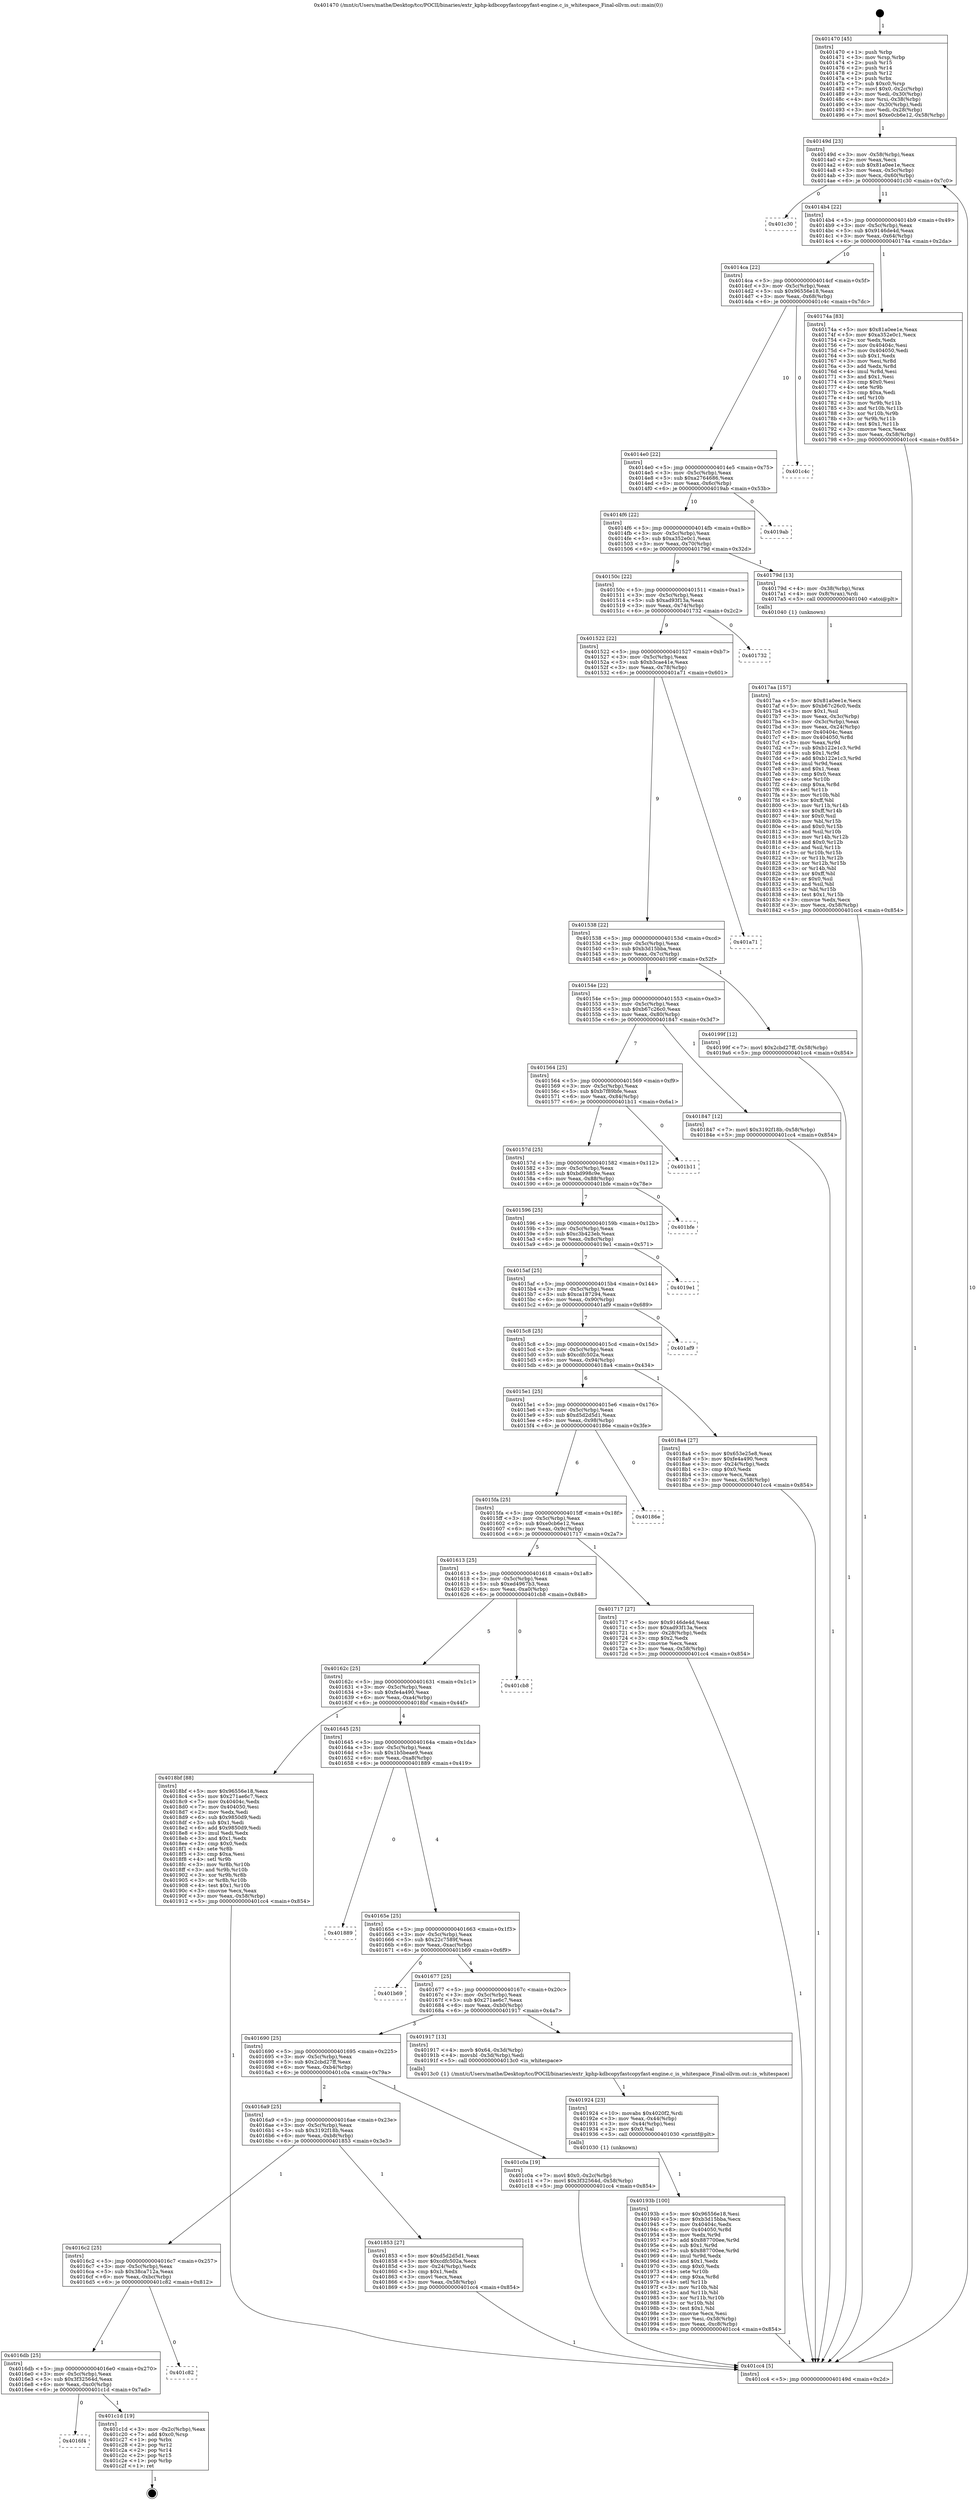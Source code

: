 digraph "0x401470" {
  label = "0x401470 (/mnt/c/Users/mathe/Desktop/tcc/POCII/binaries/extr_kphp-kdbcopyfastcopyfast-engine.c_is_whitespace_Final-ollvm.out::main(0))"
  labelloc = "t"
  node[shape=record]

  Entry [label="",width=0.3,height=0.3,shape=circle,fillcolor=black,style=filled]
  "0x40149d" [label="{
     0x40149d [23]\l
     | [instrs]\l
     &nbsp;&nbsp;0x40149d \<+3\>: mov -0x58(%rbp),%eax\l
     &nbsp;&nbsp;0x4014a0 \<+2\>: mov %eax,%ecx\l
     &nbsp;&nbsp;0x4014a2 \<+6\>: sub $0x81a0ee1e,%ecx\l
     &nbsp;&nbsp;0x4014a8 \<+3\>: mov %eax,-0x5c(%rbp)\l
     &nbsp;&nbsp;0x4014ab \<+3\>: mov %ecx,-0x60(%rbp)\l
     &nbsp;&nbsp;0x4014ae \<+6\>: je 0000000000401c30 \<main+0x7c0\>\l
  }"]
  "0x401c30" [label="{
     0x401c30\l
  }", style=dashed]
  "0x4014b4" [label="{
     0x4014b4 [22]\l
     | [instrs]\l
     &nbsp;&nbsp;0x4014b4 \<+5\>: jmp 00000000004014b9 \<main+0x49\>\l
     &nbsp;&nbsp;0x4014b9 \<+3\>: mov -0x5c(%rbp),%eax\l
     &nbsp;&nbsp;0x4014bc \<+5\>: sub $0x9146de4d,%eax\l
     &nbsp;&nbsp;0x4014c1 \<+3\>: mov %eax,-0x64(%rbp)\l
     &nbsp;&nbsp;0x4014c4 \<+6\>: je 000000000040174a \<main+0x2da\>\l
  }"]
  Exit [label="",width=0.3,height=0.3,shape=circle,fillcolor=black,style=filled,peripheries=2]
  "0x40174a" [label="{
     0x40174a [83]\l
     | [instrs]\l
     &nbsp;&nbsp;0x40174a \<+5\>: mov $0x81a0ee1e,%eax\l
     &nbsp;&nbsp;0x40174f \<+5\>: mov $0xa352e0c1,%ecx\l
     &nbsp;&nbsp;0x401754 \<+2\>: xor %edx,%edx\l
     &nbsp;&nbsp;0x401756 \<+7\>: mov 0x40404c,%esi\l
     &nbsp;&nbsp;0x40175d \<+7\>: mov 0x404050,%edi\l
     &nbsp;&nbsp;0x401764 \<+3\>: sub $0x1,%edx\l
     &nbsp;&nbsp;0x401767 \<+3\>: mov %esi,%r8d\l
     &nbsp;&nbsp;0x40176a \<+3\>: add %edx,%r8d\l
     &nbsp;&nbsp;0x40176d \<+4\>: imul %r8d,%esi\l
     &nbsp;&nbsp;0x401771 \<+3\>: and $0x1,%esi\l
     &nbsp;&nbsp;0x401774 \<+3\>: cmp $0x0,%esi\l
     &nbsp;&nbsp;0x401777 \<+4\>: sete %r9b\l
     &nbsp;&nbsp;0x40177b \<+3\>: cmp $0xa,%edi\l
     &nbsp;&nbsp;0x40177e \<+4\>: setl %r10b\l
     &nbsp;&nbsp;0x401782 \<+3\>: mov %r9b,%r11b\l
     &nbsp;&nbsp;0x401785 \<+3\>: and %r10b,%r11b\l
     &nbsp;&nbsp;0x401788 \<+3\>: xor %r10b,%r9b\l
     &nbsp;&nbsp;0x40178b \<+3\>: or %r9b,%r11b\l
     &nbsp;&nbsp;0x40178e \<+4\>: test $0x1,%r11b\l
     &nbsp;&nbsp;0x401792 \<+3\>: cmovne %ecx,%eax\l
     &nbsp;&nbsp;0x401795 \<+3\>: mov %eax,-0x58(%rbp)\l
     &nbsp;&nbsp;0x401798 \<+5\>: jmp 0000000000401cc4 \<main+0x854\>\l
  }"]
  "0x4014ca" [label="{
     0x4014ca [22]\l
     | [instrs]\l
     &nbsp;&nbsp;0x4014ca \<+5\>: jmp 00000000004014cf \<main+0x5f\>\l
     &nbsp;&nbsp;0x4014cf \<+3\>: mov -0x5c(%rbp),%eax\l
     &nbsp;&nbsp;0x4014d2 \<+5\>: sub $0x96556e18,%eax\l
     &nbsp;&nbsp;0x4014d7 \<+3\>: mov %eax,-0x68(%rbp)\l
     &nbsp;&nbsp;0x4014da \<+6\>: je 0000000000401c4c \<main+0x7dc\>\l
  }"]
  "0x4016f4" [label="{
     0x4016f4\l
  }", style=dashed]
  "0x401c4c" [label="{
     0x401c4c\l
  }", style=dashed]
  "0x4014e0" [label="{
     0x4014e0 [22]\l
     | [instrs]\l
     &nbsp;&nbsp;0x4014e0 \<+5\>: jmp 00000000004014e5 \<main+0x75\>\l
     &nbsp;&nbsp;0x4014e5 \<+3\>: mov -0x5c(%rbp),%eax\l
     &nbsp;&nbsp;0x4014e8 \<+5\>: sub $0xa2764686,%eax\l
     &nbsp;&nbsp;0x4014ed \<+3\>: mov %eax,-0x6c(%rbp)\l
     &nbsp;&nbsp;0x4014f0 \<+6\>: je 00000000004019ab \<main+0x53b\>\l
  }"]
  "0x401c1d" [label="{
     0x401c1d [19]\l
     | [instrs]\l
     &nbsp;&nbsp;0x401c1d \<+3\>: mov -0x2c(%rbp),%eax\l
     &nbsp;&nbsp;0x401c20 \<+7\>: add $0xc0,%rsp\l
     &nbsp;&nbsp;0x401c27 \<+1\>: pop %rbx\l
     &nbsp;&nbsp;0x401c28 \<+2\>: pop %r12\l
     &nbsp;&nbsp;0x401c2a \<+2\>: pop %r14\l
     &nbsp;&nbsp;0x401c2c \<+2\>: pop %r15\l
     &nbsp;&nbsp;0x401c2e \<+1\>: pop %rbp\l
     &nbsp;&nbsp;0x401c2f \<+1\>: ret\l
  }"]
  "0x4019ab" [label="{
     0x4019ab\l
  }", style=dashed]
  "0x4014f6" [label="{
     0x4014f6 [22]\l
     | [instrs]\l
     &nbsp;&nbsp;0x4014f6 \<+5\>: jmp 00000000004014fb \<main+0x8b\>\l
     &nbsp;&nbsp;0x4014fb \<+3\>: mov -0x5c(%rbp),%eax\l
     &nbsp;&nbsp;0x4014fe \<+5\>: sub $0xa352e0c1,%eax\l
     &nbsp;&nbsp;0x401503 \<+3\>: mov %eax,-0x70(%rbp)\l
     &nbsp;&nbsp;0x401506 \<+6\>: je 000000000040179d \<main+0x32d\>\l
  }"]
  "0x4016db" [label="{
     0x4016db [25]\l
     | [instrs]\l
     &nbsp;&nbsp;0x4016db \<+5\>: jmp 00000000004016e0 \<main+0x270\>\l
     &nbsp;&nbsp;0x4016e0 \<+3\>: mov -0x5c(%rbp),%eax\l
     &nbsp;&nbsp;0x4016e3 \<+5\>: sub $0x3f32564d,%eax\l
     &nbsp;&nbsp;0x4016e8 \<+6\>: mov %eax,-0xc0(%rbp)\l
     &nbsp;&nbsp;0x4016ee \<+6\>: je 0000000000401c1d \<main+0x7ad\>\l
  }"]
  "0x40179d" [label="{
     0x40179d [13]\l
     | [instrs]\l
     &nbsp;&nbsp;0x40179d \<+4\>: mov -0x38(%rbp),%rax\l
     &nbsp;&nbsp;0x4017a1 \<+4\>: mov 0x8(%rax),%rdi\l
     &nbsp;&nbsp;0x4017a5 \<+5\>: call 0000000000401040 \<atoi@plt\>\l
     | [calls]\l
     &nbsp;&nbsp;0x401040 \{1\} (unknown)\l
  }"]
  "0x40150c" [label="{
     0x40150c [22]\l
     | [instrs]\l
     &nbsp;&nbsp;0x40150c \<+5\>: jmp 0000000000401511 \<main+0xa1\>\l
     &nbsp;&nbsp;0x401511 \<+3\>: mov -0x5c(%rbp),%eax\l
     &nbsp;&nbsp;0x401514 \<+5\>: sub $0xad93f13a,%eax\l
     &nbsp;&nbsp;0x401519 \<+3\>: mov %eax,-0x74(%rbp)\l
     &nbsp;&nbsp;0x40151c \<+6\>: je 0000000000401732 \<main+0x2c2\>\l
  }"]
  "0x401c82" [label="{
     0x401c82\l
  }", style=dashed]
  "0x401732" [label="{
     0x401732\l
  }", style=dashed]
  "0x401522" [label="{
     0x401522 [22]\l
     | [instrs]\l
     &nbsp;&nbsp;0x401522 \<+5\>: jmp 0000000000401527 \<main+0xb7\>\l
     &nbsp;&nbsp;0x401527 \<+3\>: mov -0x5c(%rbp),%eax\l
     &nbsp;&nbsp;0x40152a \<+5\>: sub $0xb3cae41e,%eax\l
     &nbsp;&nbsp;0x40152f \<+3\>: mov %eax,-0x78(%rbp)\l
     &nbsp;&nbsp;0x401532 \<+6\>: je 0000000000401a71 \<main+0x601\>\l
  }"]
  "0x40193b" [label="{
     0x40193b [100]\l
     | [instrs]\l
     &nbsp;&nbsp;0x40193b \<+5\>: mov $0x96556e18,%esi\l
     &nbsp;&nbsp;0x401940 \<+5\>: mov $0xb3d15bba,%ecx\l
     &nbsp;&nbsp;0x401945 \<+7\>: mov 0x40404c,%edx\l
     &nbsp;&nbsp;0x40194c \<+8\>: mov 0x404050,%r8d\l
     &nbsp;&nbsp;0x401954 \<+3\>: mov %edx,%r9d\l
     &nbsp;&nbsp;0x401957 \<+7\>: add $0x887700ee,%r9d\l
     &nbsp;&nbsp;0x40195e \<+4\>: sub $0x1,%r9d\l
     &nbsp;&nbsp;0x401962 \<+7\>: sub $0x887700ee,%r9d\l
     &nbsp;&nbsp;0x401969 \<+4\>: imul %r9d,%edx\l
     &nbsp;&nbsp;0x40196d \<+3\>: and $0x1,%edx\l
     &nbsp;&nbsp;0x401970 \<+3\>: cmp $0x0,%edx\l
     &nbsp;&nbsp;0x401973 \<+4\>: sete %r10b\l
     &nbsp;&nbsp;0x401977 \<+4\>: cmp $0xa,%r8d\l
     &nbsp;&nbsp;0x40197b \<+4\>: setl %r11b\l
     &nbsp;&nbsp;0x40197f \<+3\>: mov %r10b,%bl\l
     &nbsp;&nbsp;0x401982 \<+3\>: and %r11b,%bl\l
     &nbsp;&nbsp;0x401985 \<+3\>: xor %r11b,%r10b\l
     &nbsp;&nbsp;0x401988 \<+3\>: or %r10b,%bl\l
     &nbsp;&nbsp;0x40198b \<+3\>: test $0x1,%bl\l
     &nbsp;&nbsp;0x40198e \<+3\>: cmovne %ecx,%esi\l
     &nbsp;&nbsp;0x401991 \<+3\>: mov %esi,-0x58(%rbp)\l
     &nbsp;&nbsp;0x401994 \<+6\>: mov %eax,-0xc8(%rbp)\l
     &nbsp;&nbsp;0x40199a \<+5\>: jmp 0000000000401cc4 \<main+0x854\>\l
  }"]
  "0x401a71" [label="{
     0x401a71\l
  }", style=dashed]
  "0x401538" [label="{
     0x401538 [22]\l
     | [instrs]\l
     &nbsp;&nbsp;0x401538 \<+5\>: jmp 000000000040153d \<main+0xcd\>\l
     &nbsp;&nbsp;0x40153d \<+3\>: mov -0x5c(%rbp),%eax\l
     &nbsp;&nbsp;0x401540 \<+5\>: sub $0xb3d15bba,%eax\l
     &nbsp;&nbsp;0x401545 \<+3\>: mov %eax,-0x7c(%rbp)\l
     &nbsp;&nbsp;0x401548 \<+6\>: je 000000000040199f \<main+0x52f\>\l
  }"]
  "0x401924" [label="{
     0x401924 [23]\l
     | [instrs]\l
     &nbsp;&nbsp;0x401924 \<+10\>: movabs $0x4020f2,%rdi\l
     &nbsp;&nbsp;0x40192e \<+3\>: mov %eax,-0x44(%rbp)\l
     &nbsp;&nbsp;0x401931 \<+3\>: mov -0x44(%rbp),%esi\l
     &nbsp;&nbsp;0x401934 \<+2\>: mov $0x0,%al\l
     &nbsp;&nbsp;0x401936 \<+5\>: call 0000000000401030 \<printf@plt\>\l
     | [calls]\l
     &nbsp;&nbsp;0x401030 \{1\} (unknown)\l
  }"]
  "0x40199f" [label="{
     0x40199f [12]\l
     | [instrs]\l
     &nbsp;&nbsp;0x40199f \<+7\>: movl $0x2cbd27ff,-0x58(%rbp)\l
     &nbsp;&nbsp;0x4019a6 \<+5\>: jmp 0000000000401cc4 \<main+0x854\>\l
  }"]
  "0x40154e" [label="{
     0x40154e [22]\l
     | [instrs]\l
     &nbsp;&nbsp;0x40154e \<+5\>: jmp 0000000000401553 \<main+0xe3\>\l
     &nbsp;&nbsp;0x401553 \<+3\>: mov -0x5c(%rbp),%eax\l
     &nbsp;&nbsp;0x401556 \<+5\>: sub $0xb67c26c0,%eax\l
     &nbsp;&nbsp;0x40155b \<+3\>: mov %eax,-0x80(%rbp)\l
     &nbsp;&nbsp;0x40155e \<+6\>: je 0000000000401847 \<main+0x3d7\>\l
  }"]
  "0x4016c2" [label="{
     0x4016c2 [25]\l
     | [instrs]\l
     &nbsp;&nbsp;0x4016c2 \<+5\>: jmp 00000000004016c7 \<main+0x257\>\l
     &nbsp;&nbsp;0x4016c7 \<+3\>: mov -0x5c(%rbp),%eax\l
     &nbsp;&nbsp;0x4016ca \<+5\>: sub $0x38ca712a,%eax\l
     &nbsp;&nbsp;0x4016cf \<+6\>: mov %eax,-0xbc(%rbp)\l
     &nbsp;&nbsp;0x4016d5 \<+6\>: je 0000000000401c82 \<main+0x812\>\l
  }"]
  "0x401847" [label="{
     0x401847 [12]\l
     | [instrs]\l
     &nbsp;&nbsp;0x401847 \<+7\>: movl $0x3192f18b,-0x58(%rbp)\l
     &nbsp;&nbsp;0x40184e \<+5\>: jmp 0000000000401cc4 \<main+0x854\>\l
  }"]
  "0x401564" [label="{
     0x401564 [25]\l
     | [instrs]\l
     &nbsp;&nbsp;0x401564 \<+5\>: jmp 0000000000401569 \<main+0xf9\>\l
     &nbsp;&nbsp;0x401569 \<+3\>: mov -0x5c(%rbp),%eax\l
     &nbsp;&nbsp;0x40156c \<+5\>: sub $0xb7f89bfe,%eax\l
     &nbsp;&nbsp;0x401571 \<+6\>: mov %eax,-0x84(%rbp)\l
     &nbsp;&nbsp;0x401577 \<+6\>: je 0000000000401b11 \<main+0x6a1\>\l
  }"]
  "0x401853" [label="{
     0x401853 [27]\l
     | [instrs]\l
     &nbsp;&nbsp;0x401853 \<+5\>: mov $0xd5d2d5d1,%eax\l
     &nbsp;&nbsp;0x401858 \<+5\>: mov $0xcdfc502a,%ecx\l
     &nbsp;&nbsp;0x40185d \<+3\>: mov -0x24(%rbp),%edx\l
     &nbsp;&nbsp;0x401860 \<+3\>: cmp $0x1,%edx\l
     &nbsp;&nbsp;0x401863 \<+3\>: cmovl %ecx,%eax\l
     &nbsp;&nbsp;0x401866 \<+3\>: mov %eax,-0x58(%rbp)\l
     &nbsp;&nbsp;0x401869 \<+5\>: jmp 0000000000401cc4 \<main+0x854\>\l
  }"]
  "0x401b11" [label="{
     0x401b11\l
  }", style=dashed]
  "0x40157d" [label="{
     0x40157d [25]\l
     | [instrs]\l
     &nbsp;&nbsp;0x40157d \<+5\>: jmp 0000000000401582 \<main+0x112\>\l
     &nbsp;&nbsp;0x401582 \<+3\>: mov -0x5c(%rbp),%eax\l
     &nbsp;&nbsp;0x401585 \<+5\>: sub $0xbd998c9e,%eax\l
     &nbsp;&nbsp;0x40158a \<+6\>: mov %eax,-0x88(%rbp)\l
     &nbsp;&nbsp;0x401590 \<+6\>: je 0000000000401bfe \<main+0x78e\>\l
  }"]
  "0x4016a9" [label="{
     0x4016a9 [25]\l
     | [instrs]\l
     &nbsp;&nbsp;0x4016a9 \<+5\>: jmp 00000000004016ae \<main+0x23e\>\l
     &nbsp;&nbsp;0x4016ae \<+3\>: mov -0x5c(%rbp),%eax\l
     &nbsp;&nbsp;0x4016b1 \<+5\>: sub $0x3192f18b,%eax\l
     &nbsp;&nbsp;0x4016b6 \<+6\>: mov %eax,-0xb8(%rbp)\l
     &nbsp;&nbsp;0x4016bc \<+6\>: je 0000000000401853 \<main+0x3e3\>\l
  }"]
  "0x401bfe" [label="{
     0x401bfe\l
  }", style=dashed]
  "0x401596" [label="{
     0x401596 [25]\l
     | [instrs]\l
     &nbsp;&nbsp;0x401596 \<+5\>: jmp 000000000040159b \<main+0x12b\>\l
     &nbsp;&nbsp;0x40159b \<+3\>: mov -0x5c(%rbp),%eax\l
     &nbsp;&nbsp;0x40159e \<+5\>: sub $0xc3b423eb,%eax\l
     &nbsp;&nbsp;0x4015a3 \<+6\>: mov %eax,-0x8c(%rbp)\l
     &nbsp;&nbsp;0x4015a9 \<+6\>: je 00000000004019e1 \<main+0x571\>\l
  }"]
  "0x401c0a" [label="{
     0x401c0a [19]\l
     | [instrs]\l
     &nbsp;&nbsp;0x401c0a \<+7\>: movl $0x0,-0x2c(%rbp)\l
     &nbsp;&nbsp;0x401c11 \<+7\>: movl $0x3f32564d,-0x58(%rbp)\l
     &nbsp;&nbsp;0x401c18 \<+5\>: jmp 0000000000401cc4 \<main+0x854\>\l
  }"]
  "0x4019e1" [label="{
     0x4019e1\l
  }", style=dashed]
  "0x4015af" [label="{
     0x4015af [25]\l
     | [instrs]\l
     &nbsp;&nbsp;0x4015af \<+5\>: jmp 00000000004015b4 \<main+0x144\>\l
     &nbsp;&nbsp;0x4015b4 \<+3\>: mov -0x5c(%rbp),%eax\l
     &nbsp;&nbsp;0x4015b7 \<+5\>: sub $0xca187294,%eax\l
     &nbsp;&nbsp;0x4015bc \<+6\>: mov %eax,-0x90(%rbp)\l
     &nbsp;&nbsp;0x4015c2 \<+6\>: je 0000000000401af9 \<main+0x689\>\l
  }"]
  "0x401690" [label="{
     0x401690 [25]\l
     | [instrs]\l
     &nbsp;&nbsp;0x401690 \<+5\>: jmp 0000000000401695 \<main+0x225\>\l
     &nbsp;&nbsp;0x401695 \<+3\>: mov -0x5c(%rbp),%eax\l
     &nbsp;&nbsp;0x401698 \<+5\>: sub $0x2cbd27ff,%eax\l
     &nbsp;&nbsp;0x40169d \<+6\>: mov %eax,-0xb4(%rbp)\l
     &nbsp;&nbsp;0x4016a3 \<+6\>: je 0000000000401c0a \<main+0x79a\>\l
  }"]
  "0x401af9" [label="{
     0x401af9\l
  }", style=dashed]
  "0x4015c8" [label="{
     0x4015c8 [25]\l
     | [instrs]\l
     &nbsp;&nbsp;0x4015c8 \<+5\>: jmp 00000000004015cd \<main+0x15d\>\l
     &nbsp;&nbsp;0x4015cd \<+3\>: mov -0x5c(%rbp),%eax\l
     &nbsp;&nbsp;0x4015d0 \<+5\>: sub $0xcdfc502a,%eax\l
     &nbsp;&nbsp;0x4015d5 \<+6\>: mov %eax,-0x94(%rbp)\l
     &nbsp;&nbsp;0x4015db \<+6\>: je 00000000004018a4 \<main+0x434\>\l
  }"]
  "0x401917" [label="{
     0x401917 [13]\l
     | [instrs]\l
     &nbsp;&nbsp;0x401917 \<+4\>: movb $0x64,-0x3d(%rbp)\l
     &nbsp;&nbsp;0x40191b \<+4\>: movsbl -0x3d(%rbp),%edi\l
     &nbsp;&nbsp;0x40191f \<+5\>: call 00000000004013c0 \<is_whitespace\>\l
     | [calls]\l
     &nbsp;&nbsp;0x4013c0 \{1\} (/mnt/c/Users/mathe/Desktop/tcc/POCII/binaries/extr_kphp-kdbcopyfastcopyfast-engine.c_is_whitespace_Final-ollvm.out::is_whitespace)\l
  }"]
  "0x4018a4" [label="{
     0x4018a4 [27]\l
     | [instrs]\l
     &nbsp;&nbsp;0x4018a4 \<+5\>: mov $0x653e25e8,%eax\l
     &nbsp;&nbsp;0x4018a9 \<+5\>: mov $0xfe4a490,%ecx\l
     &nbsp;&nbsp;0x4018ae \<+3\>: mov -0x24(%rbp),%edx\l
     &nbsp;&nbsp;0x4018b1 \<+3\>: cmp $0x0,%edx\l
     &nbsp;&nbsp;0x4018b4 \<+3\>: cmove %ecx,%eax\l
     &nbsp;&nbsp;0x4018b7 \<+3\>: mov %eax,-0x58(%rbp)\l
     &nbsp;&nbsp;0x4018ba \<+5\>: jmp 0000000000401cc4 \<main+0x854\>\l
  }"]
  "0x4015e1" [label="{
     0x4015e1 [25]\l
     | [instrs]\l
     &nbsp;&nbsp;0x4015e1 \<+5\>: jmp 00000000004015e6 \<main+0x176\>\l
     &nbsp;&nbsp;0x4015e6 \<+3\>: mov -0x5c(%rbp),%eax\l
     &nbsp;&nbsp;0x4015e9 \<+5\>: sub $0xd5d2d5d1,%eax\l
     &nbsp;&nbsp;0x4015ee \<+6\>: mov %eax,-0x98(%rbp)\l
     &nbsp;&nbsp;0x4015f4 \<+6\>: je 000000000040186e \<main+0x3fe\>\l
  }"]
  "0x401677" [label="{
     0x401677 [25]\l
     | [instrs]\l
     &nbsp;&nbsp;0x401677 \<+5\>: jmp 000000000040167c \<main+0x20c\>\l
     &nbsp;&nbsp;0x40167c \<+3\>: mov -0x5c(%rbp),%eax\l
     &nbsp;&nbsp;0x40167f \<+5\>: sub $0x271ae6c7,%eax\l
     &nbsp;&nbsp;0x401684 \<+6\>: mov %eax,-0xb0(%rbp)\l
     &nbsp;&nbsp;0x40168a \<+6\>: je 0000000000401917 \<main+0x4a7\>\l
  }"]
  "0x40186e" [label="{
     0x40186e\l
  }", style=dashed]
  "0x4015fa" [label="{
     0x4015fa [25]\l
     | [instrs]\l
     &nbsp;&nbsp;0x4015fa \<+5\>: jmp 00000000004015ff \<main+0x18f\>\l
     &nbsp;&nbsp;0x4015ff \<+3\>: mov -0x5c(%rbp),%eax\l
     &nbsp;&nbsp;0x401602 \<+5\>: sub $0xe0cb6e12,%eax\l
     &nbsp;&nbsp;0x401607 \<+6\>: mov %eax,-0x9c(%rbp)\l
     &nbsp;&nbsp;0x40160d \<+6\>: je 0000000000401717 \<main+0x2a7\>\l
  }"]
  "0x401b69" [label="{
     0x401b69\l
  }", style=dashed]
  "0x401717" [label="{
     0x401717 [27]\l
     | [instrs]\l
     &nbsp;&nbsp;0x401717 \<+5\>: mov $0x9146de4d,%eax\l
     &nbsp;&nbsp;0x40171c \<+5\>: mov $0xad93f13a,%ecx\l
     &nbsp;&nbsp;0x401721 \<+3\>: mov -0x28(%rbp),%edx\l
     &nbsp;&nbsp;0x401724 \<+3\>: cmp $0x2,%edx\l
     &nbsp;&nbsp;0x401727 \<+3\>: cmovne %ecx,%eax\l
     &nbsp;&nbsp;0x40172a \<+3\>: mov %eax,-0x58(%rbp)\l
     &nbsp;&nbsp;0x40172d \<+5\>: jmp 0000000000401cc4 \<main+0x854\>\l
  }"]
  "0x401613" [label="{
     0x401613 [25]\l
     | [instrs]\l
     &nbsp;&nbsp;0x401613 \<+5\>: jmp 0000000000401618 \<main+0x1a8\>\l
     &nbsp;&nbsp;0x401618 \<+3\>: mov -0x5c(%rbp),%eax\l
     &nbsp;&nbsp;0x40161b \<+5\>: sub $0xed4967b3,%eax\l
     &nbsp;&nbsp;0x401620 \<+6\>: mov %eax,-0xa0(%rbp)\l
     &nbsp;&nbsp;0x401626 \<+6\>: je 0000000000401cb8 \<main+0x848\>\l
  }"]
  "0x401cc4" [label="{
     0x401cc4 [5]\l
     | [instrs]\l
     &nbsp;&nbsp;0x401cc4 \<+5\>: jmp 000000000040149d \<main+0x2d\>\l
  }"]
  "0x401470" [label="{
     0x401470 [45]\l
     | [instrs]\l
     &nbsp;&nbsp;0x401470 \<+1\>: push %rbp\l
     &nbsp;&nbsp;0x401471 \<+3\>: mov %rsp,%rbp\l
     &nbsp;&nbsp;0x401474 \<+2\>: push %r15\l
     &nbsp;&nbsp;0x401476 \<+2\>: push %r14\l
     &nbsp;&nbsp;0x401478 \<+2\>: push %r12\l
     &nbsp;&nbsp;0x40147a \<+1\>: push %rbx\l
     &nbsp;&nbsp;0x40147b \<+7\>: sub $0xc0,%rsp\l
     &nbsp;&nbsp;0x401482 \<+7\>: movl $0x0,-0x2c(%rbp)\l
     &nbsp;&nbsp;0x401489 \<+3\>: mov %edi,-0x30(%rbp)\l
     &nbsp;&nbsp;0x40148c \<+4\>: mov %rsi,-0x38(%rbp)\l
     &nbsp;&nbsp;0x401490 \<+3\>: mov -0x30(%rbp),%edi\l
     &nbsp;&nbsp;0x401493 \<+3\>: mov %edi,-0x28(%rbp)\l
     &nbsp;&nbsp;0x401496 \<+7\>: movl $0xe0cb6e12,-0x58(%rbp)\l
  }"]
  "0x4017aa" [label="{
     0x4017aa [157]\l
     | [instrs]\l
     &nbsp;&nbsp;0x4017aa \<+5\>: mov $0x81a0ee1e,%ecx\l
     &nbsp;&nbsp;0x4017af \<+5\>: mov $0xb67c26c0,%edx\l
     &nbsp;&nbsp;0x4017b4 \<+3\>: mov $0x1,%sil\l
     &nbsp;&nbsp;0x4017b7 \<+3\>: mov %eax,-0x3c(%rbp)\l
     &nbsp;&nbsp;0x4017ba \<+3\>: mov -0x3c(%rbp),%eax\l
     &nbsp;&nbsp;0x4017bd \<+3\>: mov %eax,-0x24(%rbp)\l
     &nbsp;&nbsp;0x4017c0 \<+7\>: mov 0x40404c,%eax\l
     &nbsp;&nbsp;0x4017c7 \<+8\>: mov 0x404050,%r8d\l
     &nbsp;&nbsp;0x4017cf \<+3\>: mov %eax,%r9d\l
     &nbsp;&nbsp;0x4017d2 \<+7\>: sub $0xb122e1c3,%r9d\l
     &nbsp;&nbsp;0x4017d9 \<+4\>: sub $0x1,%r9d\l
     &nbsp;&nbsp;0x4017dd \<+7\>: add $0xb122e1c3,%r9d\l
     &nbsp;&nbsp;0x4017e4 \<+4\>: imul %r9d,%eax\l
     &nbsp;&nbsp;0x4017e8 \<+3\>: and $0x1,%eax\l
     &nbsp;&nbsp;0x4017eb \<+3\>: cmp $0x0,%eax\l
     &nbsp;&nbsp;0x4017ee \<+4\>: sete %r10b\l
     &nbsp;&nbsp;0x4017f2 \<+4\>: cmp $0xa,%r8d\l
     &nbsp;&nbsp;0x4017f6 \<+4\>: setl %r11b\l
     &nbsp;&nbsp;0x4017fa \<+3\>: mov %r10b,%bl\l
     &nbsp;&nbsp;0x4017fd \<+3\>: xor $0xff,%bl\l
     &nbsp;&nbsp;0x401800 \<+3\>: mov %r11b,%r14b\l
     &nbsp;&nbsp;0x401803 \<+4\>: xor $0xff,%r14b\l
     &nbsp;&nbsp;0x401807 \<+4\>: xor $0x0,%sil\l
     &nbsp;&nbsp;0x40180b \<+3\>: mov %bl,%r15b\l
     &nbsp;&nbsp;0x40180e \<+4\>: and $0x0,%r15b\l
     &nbsp;&nbsp;0x401812 \<+3\>: and %sil,%r10b\l
     &nbsp;&nbsp;0x401815 \<+3\>: mov %r14b,%r12b\l
     &nbsp;&nbsp;0x401818 \<+4\>: and $0x0,%r12b\l
     &nbsp;&nbsp;0x40181c \<+3\>: and %sil,%r11b\l
     &nbsp;&nbsp;0x40181f \<+3\>: or %r10b,%r15b\l
     &nbsp;&nbsp;0x401822 \<+3\>: or %r11b,%r12b\l
     &nbsp;&nbsp;0x401825 \<+3\>: xor %r12b,%r15b\l
     &nbsp;&nbsp;0x401828 \<+3\>: or %r14b,%bl\l
     &nbsp;&nbsp;0x40182b \<+3\>: xor $0xff,%bl\l
     &nbsp;&nbsp;0x40182e \<+4\>: or $0x0,%sil\l
     &nbsp;&nbsp;0x401832 \<+3\>: and %sil,%bl\l
     &nbsp;&nbsp;0x401835 \<+3\>: or %bl,%r15b\l
     &nbsp;&nbsp;0x401838 \<+4\>: test $0x1,%r15b\l
     &nbsp;&nbsp;0x40183c \<+3\>: cmovne %edx,%ecx\l
     &nbsp;&nbsp;0x40183f \<+3\>: mov %ecx,-0x58(%rbp)\l
     &nbsp;&nbsp;0x401842 \<+5\>: jmp 0000000000401cc4 \<main+0x854\>\l
  }"]
  "0x40165e" [label="{
     0x40165e [25]\l
     | [instrs]\l
     &nbsp;&nbsp;0x40165e \<+5\>: jmp 0000000000401663 \<main+0x1f3\>\l
     &nbsp;&nbsp;0x401663 \<+3\>: mov -0x5c(%rbp),%eax\l
     &nbsp;&nbsp;0x401666 \<+5\>: sub $0x22c7589f,%eax\l
     &nbsp;&nbsp;0x40166b \<+6\>: mov %eax,-0xac(%rbp)\l
     &nbsp;&nbsp;0x401671 \<+6\>: je 0000000000401b69 \<main+0x6f9\>\l
  }"]
  "0x401cb8" [label="{
     0x401cb8\l
  }", style=dashed]
  "0x40162c" [label="{
     0x40162c [25]\l
     | [instrs]\l
     &nbsp;&nbsp;0x40162c \<+5\>: jmp 0000000000401631 \<main+0x1c1\>\l
     &nbsp;&nbsp;0x401631 \<+3\>: mov -0x5c(%rbp),%eax\l
     &nbsp;&nbsp;0x401634 \<+5\>: sub $0xfe4a490,%eax\l
     &nbsp;&nbsp;0x401639 \<+6\>: mov %eax,-0xa4(%rbp)\l
     &nbsp;&nbsp;0x40163f \<+6\>: je 00000000004018bf \<main+0x44f\>\l
  }"]
  "0x401889" [label="{
     0x401889\l
  }", style=dashed]
  "0x4018bf" [label="{
     0x4018bf [88]\l
     | [instrs]\l
     &nbsp;&nbsp;0x4018bf \<+5\>: mov $0x96556e18,%eax\l
     &nbsp;&nbsp;0x4018c4 \<+5\>: mov $0x271ae6c7,%ecx\l
     &nbsp;&nbsp;0x4018c9 \<+7\>: mov 0x40404c,%edx\l
     &nbsp;&nbsp;0x4018d0 \<+7\>: mov 0x404050,%esi\l
     &nbsp;&nbsp;0x4018d7 \<+2\>: mov %edx,%edi\l
     &nbsp;&nbsp;0x4018d9 \<+6\>: sub $0x9850d9,%edi\l
     &nbsp;&nbsp;0x4018df \<+3\>: sub $0x1,%edi\l
     &nbsp;&nbsp;0x4018e2 \<+6\>: add $0x9850d9,%edi\l
     &nbsp;&nbsp;0x4018e8 \<+3\>: imul %edi,%edx\l
     &nbsp;&nbsp;0x4018eb \<+3\>: and $0x1,%edx\l
     &nbsp;&nbsp;0x4018ee \<+3\>: cmp $0x0,%edx\l
     &nbsp;&nbsp;0x4018f1 \<+4\>: sete %r8b\l
     &nbsp;&nbsp;0x4018f5 \<+3\>: cmp $0xa,%esi\l
     &nbsp;&nbsp;0x4018f8 \<+4\>: setl %r9b\l
     &nbsp;&nbsp;0x4018fc \<+3\>: mov %r8b,%r10b\l
     &nbsp;&nbsp;0x4018ff \<+3\>: and %r9b,%r10b\l
     &nbsp;&nbsp;0x401902 \<+3\>: xor %r9b,%r8b\l
     &nbsp;&nbsp;0x401905 \<+3\>: or %r8b,%r10b\l
     &nbsp;&nbsp;0x401908 \<+4\>: test $0x1,%r10b\l
     &nbsp;&nbsp;0x40190c \<+3\>: cmovne %ecx,%eax\l
     &nbsp;&nbsp;0x40190f \<+3\>: mov %eax,-0x58(%rbp)\l
     &nbsp;&nbsp;0x401912 \<+5\>: jmp 0000000000401cc4 \<main+0x854\>\l
  }"]
  "0x401645" [label="{
     0x401645 [25]\l
     | [instrs]\l
     &nbsp;&nbsp;0x401645 \<+5\>: jmp 000000000040164a \<main+0x1da\>\l
     &nbsp;&nbsp;0x40164a \<+3\>: mov -0x5c(%rbp),%eax\l
     &nbsp;&nbsp;0x40164d \<+5\>: sub $0x1b5beae9,%eax\l
     &nbsp;&nbsp;0x401652 \<+6\>: mov %eax,-0xa8(%rbp)\l
     &nbsp;&nbsp;0x401658 \<+6\>: je 0000000000401889 \<main+0x419\>\l
  }"]
  Entry -> "0x401470" [label=" 1"]
  "0x40149d" -> "0x401c30" [label=" 0"]
  "0x40149d" -> "0x4014b4" [label=" 11"]
  "0x401c1d" -> Exit [label=" 1"]
  "0x4014b4" -> "0x40174a" [label=" 1"]
  "0x4014b4" -> "0x4014ca" [label=" 10"]
  "0x4016db" -> "0x4016f4" [label=" 0"]
  "0x4014ca" -> "0x401c4c" [label=" 0"]
  "0x4014ca" -> "0x4014e0" [label=" 10"]
  "0x4016db" -> "0x401c1d" [label=" 1"]
  "0x4014e0" -> "0x4019ab" [label=" 0"]
  "0x4014e0" -> "0x4014f6" [label=" 10"]
  "0x4016c2" -> "0x4016db" [label=" 1"]
  "0x4014f6" -> "0x40179d" [label=" 1"]
  "0x4014f6" -> "0x40150c" [label=" 9"]
  "0x4016c2" -> "0x401c82" [label=" 0"]
  "0x40150c" -> "0x401732" [label=" 0"]
  "0x40150c" -> "0x401522" [label=" 9"]
  "0x401c0a" -> "0x401cc4" [label=" 1"]
  "0x401522" -> "0x401a71" [label=" 0"]
  "0x401522" -> "0x401538" [label=" 9"]
  "0x40199f" -> "0x401cc4" [label=" 1"]
  "0x401538" -> "0x40199f" [label=" 1"]
  "0x401538" -> "0x40154e" [label=" 8"]
  "0x40193b" -> "0x401cc4" [label=" 1"]
  "0x40154e" -> "0x401847" [label=" 1"]
  "0x40154e" -> "0x401564" [label=" 7"]
  "0x401924" -> "0x40193b" [label=" 1"]
  "0x401564" -> "0x401b11" [label=" 0"]
  "0x401564" -> "0x40157d" [label=" 7"]
  "0x401917" -> "0x401924" [label=" 1"]
  "0x40157d" -> "0x401bfe" [label=" 0"]
  "0x40157d" -> "0x401596" [label=" 7"]
  "0x4018a4" -> "0x401cc4" [label=" 1"]
  "0x401596" -> "0x4019e1" [label=" 0"]
  "0x401596" -> "0x4015af" [label=" 7"]
  "0x401853" -> "0x401cc4" [label=" 1"]
  "0x4015af" -> "0x401af9" [label=" 0"]
  "0x4015af" -> "0x4015c8" [label=" 7"]
  "0x4016a9" -> "0x401853" [label=" 1"]
  "0x4015c8" -> "0x4018a4" [label=" 1"]
  "0x4015c8" -> "0x4015e1" [label=" 6"]
  "0x4018bf" -> "0x401cc4" [label=" 1"]
  "0x4015e1" -> "0x40186e" [label=" 0"]
  "0x4015e1" -> "0x4015fa" [label=" 6"]
  "0x401690" -> "0x401c0a" [label=" 1"]
  "0x4015fa" -> "0x401717" [label=" 1"]
  "0x4015fa" -> "0x401613" [label=" 5"]
  "0x401717" -> "0x401cc4" [label=" 1"]
  "0x401470" -> "0x40149d" [label=" 1"]
  "0x401cc4" -> "0x40149d" [label=" 10"]
  "0x40174a" -> "0x401cc4" [label=" 1"]
  "0x40179d" -> "0x4017aa" [label=" 1"]
  "0x4017aa" -> "0x401cc4" [label=" 1"]
  "0x401847" -> "0x401cc4" [label=" 1"]
  "0x4016a9" -> "0x4016c2" [label=" 1"]
  "0x401613" -> "0x401cb8" [label=" 0"]
  "0x401613" -> "0x40162c" [label=" 5"]
  "0x401677" -> "0x401917" [label=" 1"]
  "0x40162c" -> "0x4018bf" [label=" 1"]
  "0x40162c" -> "0x401645" [label=" 4"]
  "0x401690" -> "0x4016a9" [label=" 2"]
  "0x401645" -> "0x401889" [label=" 0"]
  "0x401645" -> "0x40165e" [label=" 4"]
  "0x401677" -> "0x401690" [label=" 3"]
  "0x40165e" -> "0x401b69" [label=" 0"]
  "0x40165e" -> "0x401677" [label=" 4"]
}
